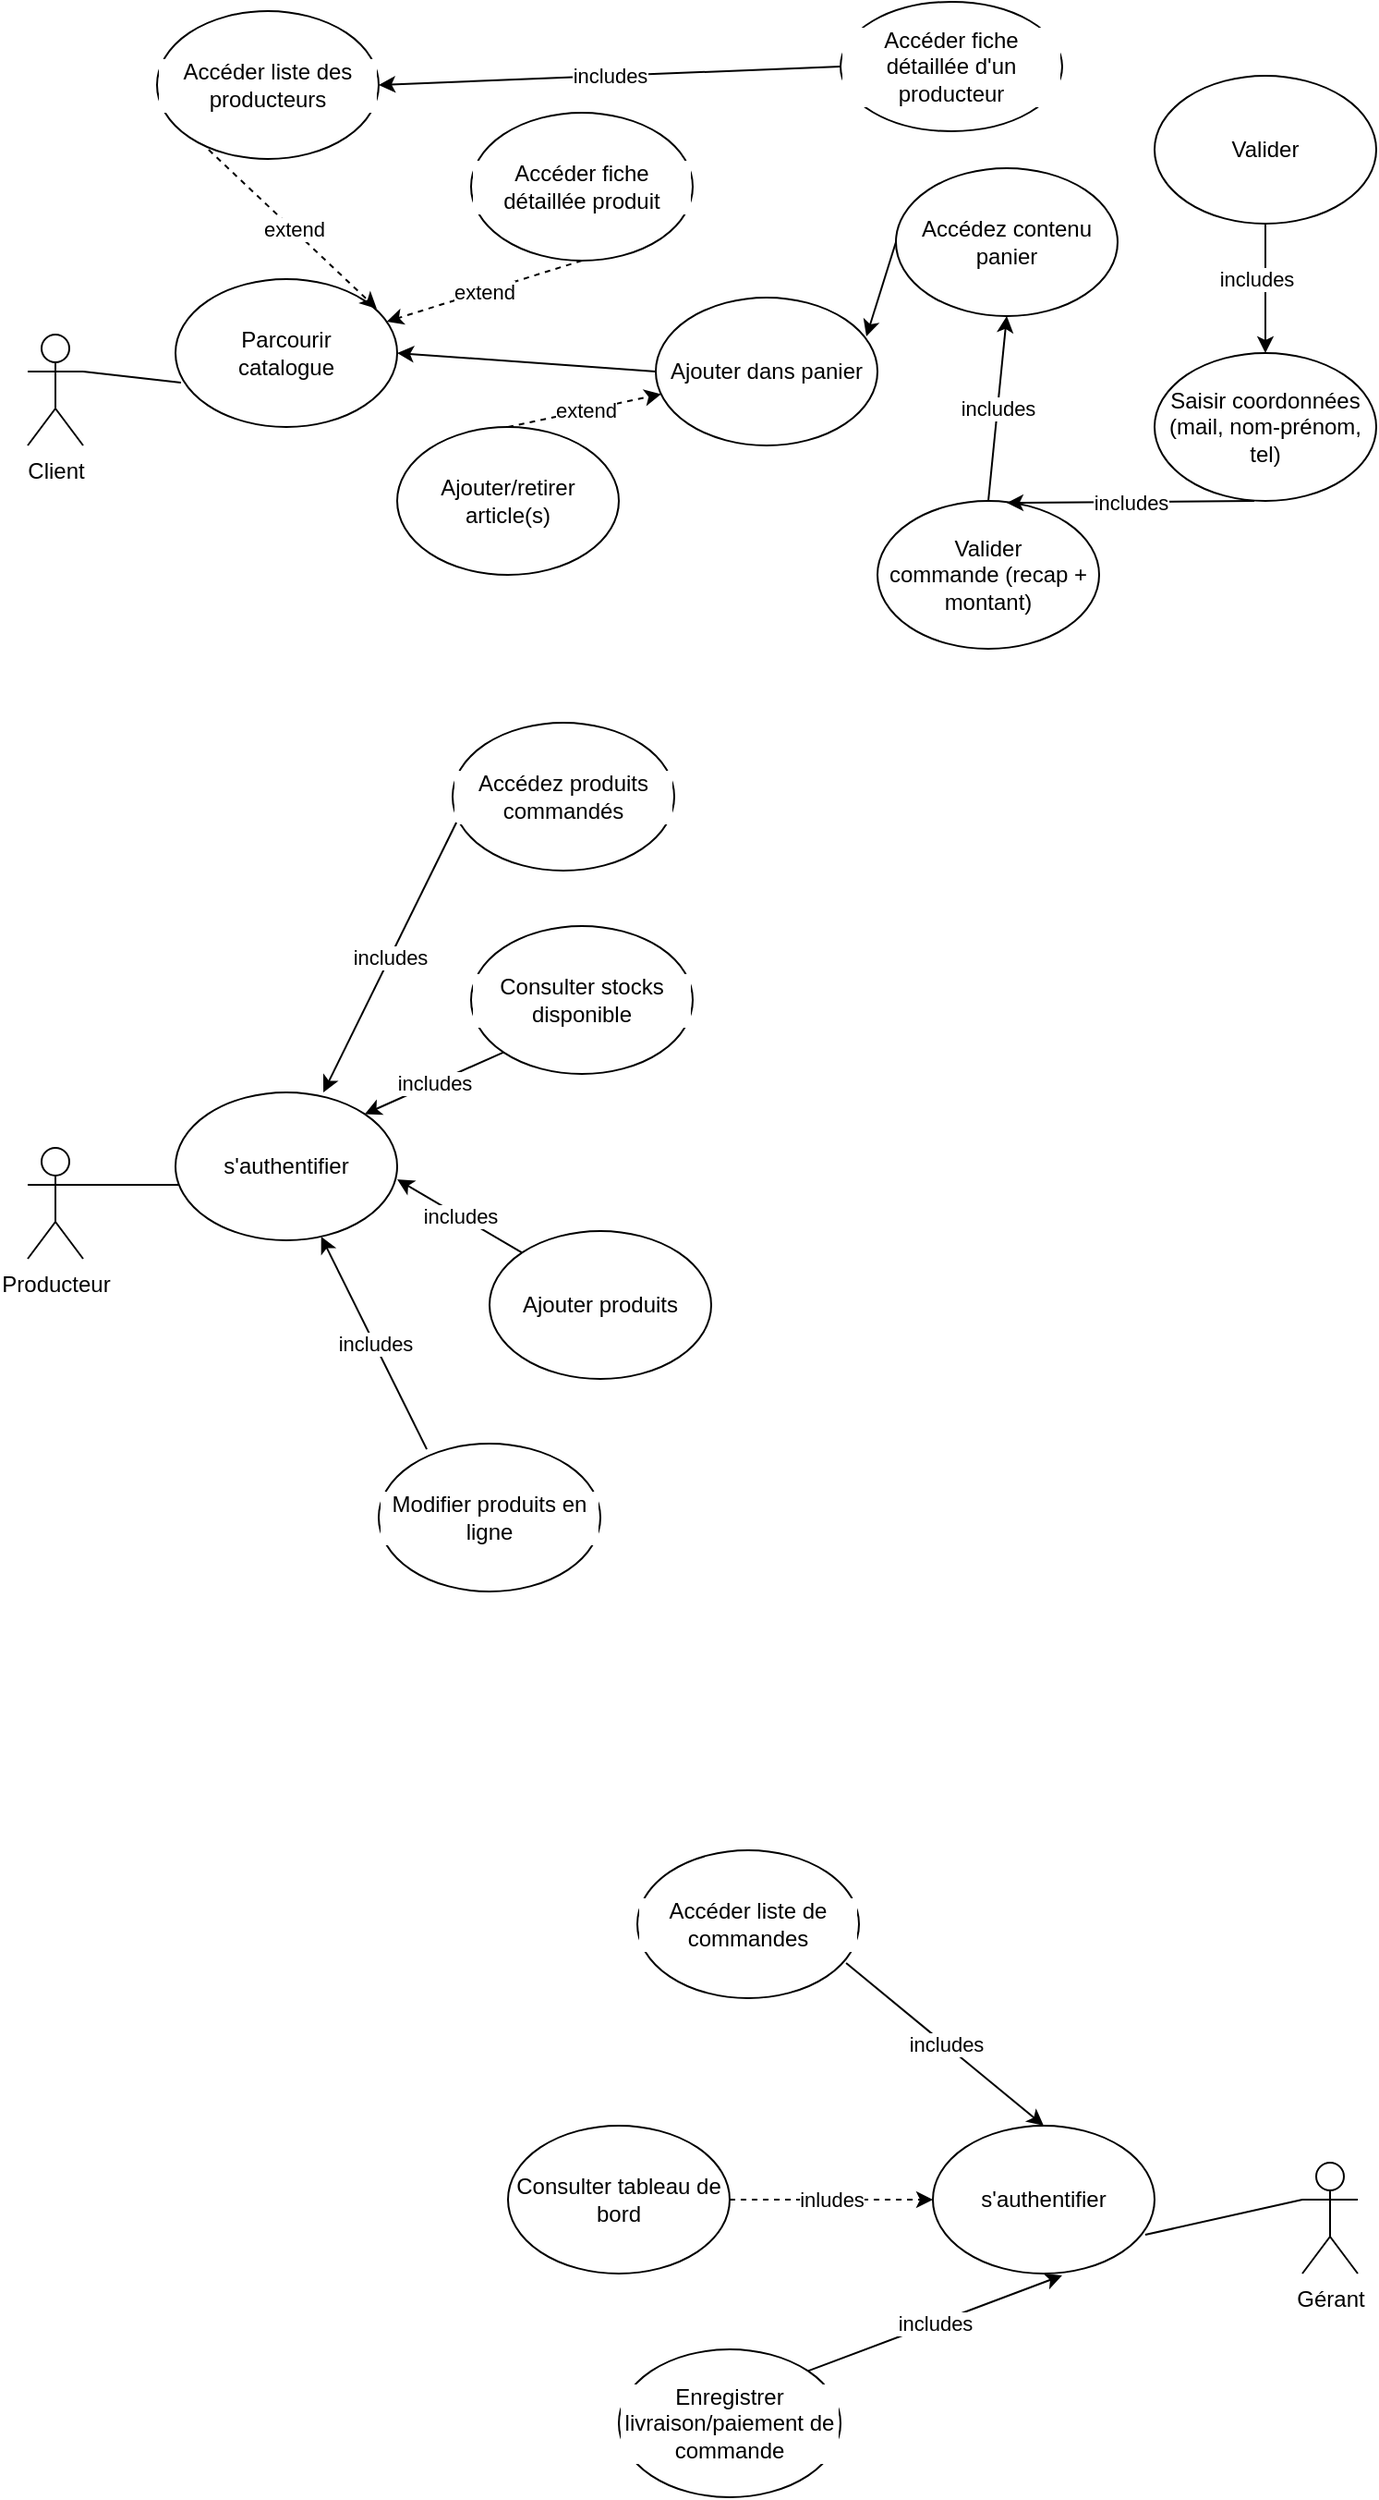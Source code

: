 <mxfile version="15.6.6" type="device"><diagram id="pB208yM6qoXVO0rB6hU9" name="Page-1"><mxGraphModel dx="782" dy="351" grid="1" gridSize="10" guides="1" tooltips="1" connect="1" arrows="1" fold="1" page="1" pageScale="1" pageWidth="827" pageHeight="1169" math="0" shadow="0"><root><mxCell id="0"/><mxCell id="1" parent="0"/><mxCell id="8mDD-580-uyYaR7jtncb-1" value="&lt;div&gt;Client&lt;/div&gt;&lt;div&gt;&lt;br&gt;&lt;/div&gt;" style="shape=umlActor;verticalLabelPosition=bottom;verticalAlign=top;html=1;outlineConnect=0;fillColor=default;strokeColor=default;fontColor=default;" parent="1" vertex="1"><mxGeometry x="70" y="180" width="30" height="60" as="geometry"/></mxCell><mxCell id="8mDD-580-uyYaR7jtncb-2" value="&lt;div&gt;Parcourir&lt;/div&gt;&lt;div&gt;catalogue&lt;/div&gt;" style="ellipse;whiteSpace=wrap;html=1;fontColor=default;strokeColor=default;fillColor=default;" parent="1" vertex="1"><mxGeometry x="150" y="150" width="120" height="80" as="geometry"/></mxCell><mxCell id="8mDD-580-uyYaR7jtncb-5" value="Ajouter dans panier" style="ellipse;whiteSpace=wrap;html=1;fontColor=default;strokeColor=default;fillColor=default;" parent="1" vertex="1"><mxGeometry x="410" y="160" width="120" height="80" as="geometry"/></mxCell><mxCell id="8mDD-580-uyYaR7jtncb-10" value="" style="endArrow=none;html=1;rounded=0;labelBackgroundColor=default;fontColor=default;strokeColor=default;exitX=1;exitY=0.333;exitDx=0;exitDy=0;exitPerimeter=0;entryX=0.025;entryY=0.7;entryDx=0;entryDy=0;entryPerimeter=0;" parent="1" source="8mDD-580-uyYaR7jtncb-1" target="8mDD-580-uyYaR7jtncb-2" edge="1"><mxGeometry width="50" height="50" relative="1" as="geometry"><mxPoint x="390" y="400" as="sourcePoint"/><mxPoint x="440" y="350" as="targetPoint"/></mxGeometry></mxCell><mxCell id="8mDD-580-uyYaR7jtncb-11" value="&lt;div&gt;Valider&lt;br&gt;&lt;/div&gt;&lt;div&gt;commande (recap + montant)&lt;br&gt;&lt;/div&gt;" style="ellipse;whiteSpace=wrap;html=1;fontColor=default;strokeColor=default;fillColor=default;" parent="1" vertex="1"><mxGeometry x="530" y="270" width="120" height="80" as="geometry"/></mxCell><mxCell id="8mDD-580-uyYaR7jtncb-18" value="" style="endArrow=classic;html=1;rounded=0;labelBackgroundColor=default;fontColor=default;strokeColor=default;entryX=0.5;entryY=1;entryDx=0;entryDy=0;exitX=0.5;exitY=0;exitDx=0;exitDy=0;" parent="1" source="8mDD-580-uyYaR7jtncb-11" target="aWwnXDQbLWkT4Az3MTcr-6" edge="1"><mxGeometry relative="1" as="geometry"><mxPoint x="360" y="380" as="sourcePoint"/><mxPoint x="460" y="380" as="targetPoint"/></mxGeometry></mxCell><mxCell id="8mDD-580-uyYaR7jtncb-19" value="includes" style="edgeLabel;resizable=0;html=1;align=center;verticalAlign=middle;fontColor=default;strokeColor=default;fillColor=default;" parent="8mDD-580-uyYaR7jtncb-18" connectable="0" vertex="1"><mxGeometry relative="1" as="geometry"/></mxCell><mxCell id="8mDD-580-uyYaR7jtncb-20" value="Valider" style="ellipse;whiteSpace=wrap;html=1;fontColor=default;strokeColor=default;fillColor=default;" parent="1" vertex="1"><mxGeometry x="680" y="40" width="120" height="80" as="geometry"/></mxCell><mxCell id="8mDD-580-uyYaR7jtncb-21" value="" style="endArrow=classic;html=1;rounded=0;labelBackgroundColor=default;fontColor=default;strokeColor=default;exitX=0.5;exitY=1;exitDx=0;exitDy=0;entryX=0.5;entryY=0;entryDx=0;entryDy=0;" parent="1" source="8mDD-580-uyYaR7jtncb-20" target="8mDD-580-uyYaR7jtncb-36" edge="1"><mxGeometry relative="1" as="geometry"><mxPoint x="360" y="320" as="sourcePoint"/><mxPoint x="750" y="130" as="targetPoint"/></mxGeometry></mxCell><mxCell id="8mDD-580-uyYaR7jtncb-22" value="includes" style="edgeLabel;resizable=0;html=1;align=center;verticalAlign=middle;fontColor=default;strokeColor=default;fillColor=default;labelBackgroundColor=default;" parent="8mDD-580-uyYaR7jtncb-21" connectable="0" vertex="1"><mxGeometry relative="1" as="geometry"><mxPoint x="-5" y="-5" as="offset"/></mxGeometry></mxCell><mxCell id="8mDD-580-uyYaR7jtncb-23" value="Ajouter/retirer article(s)" style="ellipse;whiteSpace=wrap;html=1;fontColor=default;strokeColor=default;fillColor=default;" parent="1" vertex="1"><mxGeometry x="270" y="230" width="120" height="80" as="geometry"/></mxCell><mxCell id="8mDD-580-uyYaR7jtncb-24" value="" style="endArrow=classic;html=1;rounded=0;labelBackgroundColor=default;fontColor=default;strokeColor=default;exitX=0.5;exitY=0;exitDx=0;exitDy=0;dashed=1;" parent="1" source="8mDD-580-uyYaR7jtncb-23" target="8mDD-580-uyYaR7jtncb-5" edge="1"><mxGeometry relative="1" as="geometry"><mxPoint x="360" y="250" as="sourcePoint"/><mxPoint x="490" y="111" as="targetPoint"/></mxGeometry></mxCell><mxCell id="8mDD-580-uyYaR7jtncb-25" value="extend" style="edgeLabel;resizable=0;html=1;align=center;verticalAlign=middle;fontColor=default;strokeColor=default;fillColor=default;" parent="8mDD-580-uyYaR7jtncb-24" connectable="0" vertex="1"><mxGeometry relative="1" as="geometry"/></mxCell><mxCell id="8mDD-580-uyYaR7jtncb-36" value="Saisir coordonnées (mail, nom-prénom, tel)" style="ellipse;whiteSpace=wrap;html=1;fontColor=default;strokeColor=default;fillColor=default;" parent="1" vertex="1"><mxGeometry x="680" y="190" width="120" height="80" as="geometry"/></mxCell><mxCell id="8mDD-580-uyYaR7jtncb-37" value="" style="endArrow=classic;html=1;rounded=0;labelBackgroundColor=default;fontColor=default;strokeColor=default;exitX=0.45;exitY=1;exitDx=0;exitDy=0;exitPerimeter=0;entryX=0.583;entryY=0.013;entryDx=0;entryDy=0;entryPerimeter=0;" parent="1" source="8mDD-580-uyYaR7jtncb-36" target="8mDD-580-uyYaR7jtncb-11" edge="1"><mxGeometry relative="1" as="geometry"><mxPoint x="360" y="370" as="sourcePoint"/><mxPoint x="750" y="290" as="targetPoint"/></mxGeometry></mxCell><mxCell id="8mDD-580-uyYaR7jtncb-38" value="includes" style="edgeLabel;resizable=0;html=1;align=center;verticalAlign=middle;labelBackgroundColor=default;fontColor=default;strokeColor=default;fillColor=default;" parent="8mDD-580-uyYaR7jtncb-37" connectable="0" vertex="1"><mxGeometry relative="1" as="geometry"/></mxCell><mxCell id="8mDD-580-uyYaR7jtncb-41" value="Producteur" style="shape=umlActor;verticalLabelPosition=bottom;verticalAlign=top;html=1;outlineConnect=0;labelBackgroundColor=default;fontColor=default;strokeColor=default;fillColor=default;" parent="1" vertex="1"><mxGeometry x="70" y="620" width="30" height="60" as="geometry"/></mxCell><mxCell id="8mDD-580-uyYaR7jtncb-42" value="s'authentifier" style="ellipse;whiteSpace=wrap;html=1;labelBackgroundColor=default;fontColor=default;strokeColor=default;fillColor=default;" parent="1" vertex="1"><mxGeometry x="150" y="590" width="120" height="80" as="geometry"/></mxCell><mxCell id="8mDD-580-uyYaR7jtncb-43" value="" style="endArrow=none;html=1;rounded=0;labelBackgroundColor=default;fontColor=default;strokeColor=default;exitX=1;exitY=0.333;exitDx=0;exitDy=0;exitPerimeter=0;entryX=0.017;entryY=0.625;entryDx=0;entryDy=0;entryPerimeter=0;" parent="1" source="8mDD-580-uyYaR7jtncb-41" target="8mDD-580-uyYaR7jtncb-42" edge="1"><mxGeometry width="50" height="50" relative="1" as="geometry"><mxPoint x="390" y="550" as="sourcePoint"/><mxPoint x="440" y="500" as="targetPoint"/></mxGeometry></mxCell><mxCell id="8mDD-580-uyYaR7jtncb-44" value="Accéder fiche détaillée produit" style="ellipse;whiteSpace=wrap;html=1;labelBackgroundColor=default;fontColor=default;strokeColor=default;fillColor=default;" parent="1" vertex="1"><mxGeometry x="310" y="60" width="120" height="80" as="geometry"/></mxCell><mxCell id="8mDD-580-uyYaR7jtncb-45" value="Accéder liste des producteurs" style="ellipse;whiteSpace=wrap;html=1;labelBackgroundColor=default;fontColor=default;strokeColor=default;fillColor=default;" parent="1" vertex="1"><mxGeometry x="140" y="5" width="120" height="80" as="geometry"/></mxCell><mxCell id="8mDD-580-uyYaR7jtncb-48" value="Accédez produits commandés" style="ellipse;whiteSpace=wrap;html=1;labelBackgroundColor=default;fontColor=default;strokeColor=default;fillColor=default;" parent="1" vertex="1"><mxGeometry x="300" y="390" width="120" height="80" as="geometry"/></mxCell><mxCell id="8mDD-580-uyYaR7jtncb-49" value="Consulter stocks disponible" style="ellipse;whiteSpace=wrap;html=1;labelBackgroundColor=default;fontColor=default;strokeColor=default;fillColor=default;" parent="1" vertex="1"><mxGeometry x="310" y="500" width="120" height="80" as="geometry"/></mxCell><mxCell id="8mDD-580-uyYaR7jtncb-51" value="Ajouter produits" style="ellipse;whiteSpace=wrap;html=1;labelBackgroundColor=default;fontColor=default;strokeColor=default;fillColor=default;" parent="1" vertex="1"><mxGeometry x="320" y="665" width="120" height="80" as="geometry"/></mxCell><mxCell id="8mDD-580-uyYaR7jtncb-52" value="Modifier produits en ligne" style="ellipse;whiteSpace=wrap;html=1;labelBackgroundColor=default;fontColor=default;strokeColor=default;fillColor=default;" parent="1" vertex="1"><mxGeometry x="260" y="780" width="120" height="80" as="geometry"/></mxCell><mxCell id="8mDD-580-uyYaR7jtncb-53" style="edgeStyle=orthogonalEdgeStyle;rounded=0;orthogonalLoop=1;jettySize=auto;html=1;exitX=0.5;exitY=1;exitDx=0;exitDy=0;labelBackgroundColor=default;fontColor=default;endArrow=classic;endFill=1;strokeColor=default;" parent="1" source="8mDD-580-uyYaR7jtncb-49" target="8mDD-580-uyYaR7jtncb-49" edge="1"><mxGeometry relative="1" as="geometry"/></mxCell><mxCell id="8mDD-580-uyYaR7jtncb-58" value="Gérant" style="shape=umlActor;verticalLabelPosition=bottom;verticalAlign=top;html=1;outlineConnect=0;labelBackgroundColor=default;fontColor=default;strokeColor=default;fillColor=default;" parent="1" vertex="1"><mxGeometry x="760" y="1169" width="30" height="60" as="geometry"/></mxCell><mxCell id="8mDD-580-uyYaR7jtncb-63" value="s'authentifier" style="ellipse;whiteSpace=wrap;html=1;labelBackgroundColor=default;fontColor=default;strokeColor=default;fillColor=default;" parent="1" vertex="1"><mxGeometry x="560" y="1149" width="120" height="80" as="geometry"/></mxCell><mxCell id="54AtP7DnE4leQZ5x9LpR-1" value="Accéder liste de commandes" style="ellipse;whiteSpace=wrap;html=1;labelBackgroundColor=default;fontColor=default;strokeColor=default;fillColor=default;" parent="1" vertex="1"><mxGeometry x="400" y="1000" width="120" height="80" as="geometry"/></mxCell><mxCell id="54AtP7DnE4leQZ5x9LpR-5" value="" style="endArrow=none;html=1;rounded=0;labelBackgroundColor=default;fontColor=default;strokeColor=default;exitX=0;exitY=0.333;exitDx=0;exitDy=0;exitPerimeter=0;entryX=0.958;entryY=0.738;entryDx=0;entryDy=0;entryPerimeter=0;" parent="1" source="8mDD-580-uyYaR7jtncb-58" target="8mDD-580-uyYaR7jtncb-63" edge="1"><mxGeometry width="50" height="50" relative="1" as="geometry"><mxPoint x="390" y="650" as="sourcePoint"/><mxPoint x="670" y="470" as="targetPoint"/></mxGeometry></mxCell><mxCell id="54AtP7DnE4leQZ5x9LpR-10" value="" style="endArrow=classic;html=1;rounded=0;labelBackgroundColor=default;fontColor=default;strokeColor=default;exitX=0.017;exitY=0.675;exitDx=0;exitDy=0;exitPerimeter=0;entryX=0.667;entryY=0;entryDx=0;entryDy=0;entryPerimeter=0;" parent="1" source="8mDD-580-uyYaR7jtncb-48" target="8mDD-580-uyYaR7jtncb-42" edge="1"><mxGeometry relative="1" as="geometry"><mxPoint x="360" y="570" as="sourcePoint"/><mxPoint x="460" y="570" as="targetPoint"/></mxGeometry></mxCell><mxCell id="54AtP7DnE4leQZ5x9LpR-11" value="includes" style="edgeLabel;resizable=0;html=1;align=center;verticalAlign=middle;labelBackgroundColor=default;fontColor=default;strokeColor=default;fillColor=default;" parent="54AtP7DnE4leQZ5x9LpR-10" connectable="0" vertex="1"><mxGeometry relative="1" as="geometry"/></mxCell><mxCell id="54AtP7DnE4leQZ5x9LpR-18" value="" style="endArrow=classic;html=1;rounded=0;labelBackgroundColor=default;fontColor=default;strokeColor=default;exitX=0;exitY=0.5;exitDx=0;exitDy=0;entryX=1;entryY=0.5;entryDx=0;entryDy=0;" parent="1" source="8mDD-580-uyYaR7jtncb-5" target="8mDD-580-uyYaR7jtncb-2" edge="1"><mxGeometry width="50" height="50" relative="1" as="geometry"><mxPoint x="390" y="230" as="sourcePoint"/><mxPoint x="440" y="180" as="targetPoint"/></mxGeometry></mxCell><mxCell id="54AtP7DnE4leQZ5x9LpR-21" value="" style="endArrow=classic;html=1;rounded=0;labelBackgroundColor=default;fontColor=default;strokeColor=default;exitX=0;exitY=1;exitDx=0;exitDy=0;entryX=1;entryY=0;entryDx=0;entryDy=0;" parent="1" source="8mDD-580-uyYaR7jtncb-49" target="8mDD-580-uyYaR7jtncb-42" edge="1"><mxGeometry relative="1" as="geometry"><mxPoint x="360" y="570" as="sourcePoint"/><mxPoint x="460" y="570" as="targetPoint"/></mxGeometry></mxCell><mxCell id="54AtP7DnE4leQZ5x9LpR-22" value="includes" style="edgeLabel;resizable=0;html=1;align=center;verticalAlign=middle;labelBackgroundColor=default;fontColor=default;strokeColor=default;fillColor=default;" parent="54AtP7DnE4leQZ5x9LpR-21" connectable="0" vertex="1"><mxGeometry relative="1" as="geometry"/></mxCell><mxCell id="54AtP7DnE4leQZ5x9LpR-23" value="" style="endArrow=classic;html=1;rounded=0;labelBackgroundColor=default;fontColor=default;strokeColor=default;exitX=0;exitY=0;exitDx=0;exitDy=0;entryX=1;entryY=0.588;entryDx=0;entryDy=0;entryPerimeter=0;" parent="1" source="8mDD-580-uyYaR7jtncb-51" target="8mDD-580-uyYaR7jtncb-42" edge="1"><mxGeometry relative="1" as="geometry"><mxPoint x="360" y="570" as="sourcePoint"/><mxPoint x="460" y="570" as="targetPoint"/></mxGeometry></mxCell><mxCell id="54AtP7DnE4leQZ5x9LpR-24" value="includes" style="edgeLabel;resizable=0;html=1;align=center;verticalAlign=middle;labelBackgroundColor=default;fontColor=default;strokeColor=default;fillColor=default;" parent="54AtP7DnE4leQZ5x9LpR-23" connectable="0" vertex="1"><mxGeometry relative="1" as="geometry"/></mxCell><mxCell id="54AtP7DnE4leQZ5x9LpR-25" value="" style="endArrow=classic;html=1;rounded=0;labelBackgroundColor=default;fontColor=default;strokeColor=default;exitX=0.217;exitY=0.038;exitDx=0;exitDy=0;exitPerimeter=0;" parent="1" source="8mDD-580-uyYaR7jtncb-52" target="8mDD-580-uyYaR7jtncb-42" edge="1"><mxGeometry relative="1" as="geometry"><mxPoint x="360" y="570" as="sourcePoint"/><mxPoint x="460" y="570" as="targetPoint"/></mxGeometry></mxCell><mxCell id="54AtP7DnE4leQZ5x9LpR-26" value="includes" style="edgeLabel;resizable=0;html=1;align=center;verticalAlign=middle;labelBackgroundColor=default;fontColor=default;strokeColor=default;fillColor=default;" parent="54AtP7DnE4leQZ5x9LpR-25" connectable="0" vertex="1"><mxGeometry relative="1" as="geometry"/></mxCell><mxCell id="54AtP7DnE4leQZ5x9LpR-28" value="" style="endArrow=classic;html=1;rounded=0;labelBackgroundColor=default;fontColor=default;strokeColor=default;exitX=0.942;exitY=0.763;exitDx=0;exitDy=0;exitPerimeter=0;entryX=0.5;entryY=0;entryDx=0;entryDy=0;" parent="1" source="54AtP7DnE4leQZ5x9LpR-1" target="8mDD-580-uyYaR7jtncb-63" edge="1"><mxGeometry relative="1" as="geometry"><mxPoint x="360" y="720" as="sourcePoint"/><mxPoint x="460" y="720" as="targetPoint"/></mxGeometry></mxCell><mxCell id="54AtP7DnE4leQZ5x9LpR-29" value="includes" style="edgeLabel;resizable=0;html=1;align=center;verticalAlign=middle;labelBackgroundColor=default;fontColor=default;strokeColor=default;fillColor=default;" parent="54AtP7DnE4leQZ5x9LpR-28" connectable="0" vertex="1"><mxGeometry relative="1" as="geometry"/></mxCell><mxCell id="54AtP7DnE4leQZ5x9LpR-44" value="" style="endArrow=classic;html=1;rounded=0;labelBackgroundColor=default;fontColor=default;strokeColor=default;exitX=0.233;exitY=0.938;exitDx=0;exitDy=0;exitPerimeter=0;entryX=0.908;entryY=0.2;entryDx=0;entryDy=0;entryPerimeter=0;dashed=1;" parent="1" source="8mDD-580-uyYaR7jtncb-45" target="8mDD-580-uyYaR7jtncb-2" edge="1"><mxGeometry relative="1" as="geometry"><mxPoint x="360" y="240" as="sourcePoint"/><mxPoint x="460" y="240" as="targetPoint"/></mxGeometry></mxCell><mxCell id="54AtP7DnE4leQZ5x9LpR-45" value="extend" style="edgeLabel;resizable=0;html=1;align=center;verticalAlign=middle;labelBackgroundColor=default;fontColor=default;strokeColor=default;fillColor=default;" parent="54AtP7DnE4leQZ5x9LpR-44" connectable="0" vertex="1"><mxGeometry relative="1" as="geometry"/></mxCell><mxCell id="54AtP7DnE4leQZ5x9LpR-46" value="" style="endArrow=classic;html=1;rounded=0;labelBackgroundColor=default;fontColor=default;strokeColor=default;exitX=0.5;exitY=1;exitDx=0;exitDy=0;dashed=1;" parent="1" source="8mDD-580-uyYaR7jtncb-44" target="8mDD-580-uyYaR7jtncb-2" edge="1"><mxGeometry relative="1" as="geometry"><mxPoint x="360" y="240" as="sourcePoint"/><mxPoint x="460" y="240" as="targetPoint"/></mxGeometry></mxCell><mxCell id="54AtP7DnE4leQZ5x9LpR-47" value="extend" style="edgeLabel;resizable=0;html=1;align=center;verticalAlign=middle;labelBackgroundColor=default;fontColor=default;strokeColor=default;fillColor=default;" parent="54AtP7DnE4leQZ5x9LpR-46" connectable="0" vertex="1"><mxGeometry relative="1" as="geometry"/></mxCell><mxCell id="54AtP7DnE4leQZ5x9LpR-49" value="Enregistrer livraison/paiement de commande" style="ellipse;whiteSpace=wrap;html=1;labelBackgroundColor=default;fontColor=default;strokeColor=default;fillColor=default;" parent="1" vertex="1"><mxGeometry x="390" y="1270" width="120" height="80" as="geometry"/></mxCell><mxCell id="54AtP7DnE4leQZ5x9LpR-53" value="" style="endArrow=classic;html=1;rounded=0;labelBackgroundColor=default;fontColor=default;strokeColor=default;exitX=1;exitY=0;exitDx=0;exitDy=0;entryX=0.583;entryY=1.013;entryDx=0;entryDy=0;entryPerimeter=0;" parent="1" source="54AtP7DnE4leQZ5x9LpR-49" target="8mDD-580-uyYaR7jtncb-63" edge="1"><mxGeometry relative="1" as="geometry"><mxPoint x="360" y="1350" as="sourcePoint"/><mxPoint x="460" y="1350" as="targetPoint"/></mxGeometry></mxCell><mxCell id="54AtP7DnE4leQZ5x9LpR-54" value="includes" style="edgeLabel;resizable=0;html=1;align=center;verticalAlign=middle;labelBackgroundColor=default;fontColor=default;strokeColor=default;fillColor=default;" parent="54AtP7DnE4leQZ5x9LpR-53" connectable="0" vertex="1"><mxGeometry relative="1" as="geometry"/></mxCell><mxCell id="aWwnXDQbLWkT4Az3MTcr-1" value="Consulter tableau de bord" style="ellipse;whiteSpace=wrap;html=1;fillColor=default;strokeColor=default;fontColor=default;" vertex="1" parent="1"><mxGeometry x="330" y="1149" width="120" height="80" as="geometry"/></mxCell><mxCell id="aWwnXDQbLWkT4Az3MTcr-2" value="Accéder fiche détaillée d'un producteur" style="ellipse;whiteSpace=wrap;html=1;labelBackgroundColor=default;fillColor=default;strokeColor=default;fontColor=default;" vertex="1" parent="1"><mxGeometry x="510" width="120" height="70" as="geometry"/></mxCell><mxCell id="aWwnXDQbLWkT4Az3MTcr-4" value="" style="endArrow=classic;html=1;rounded=0;exitX=0;exitY=0.5;exitDx=0;exitDy=0;entryX=1;entryY=0.5;entryDx=0;entryDy=0;" edge="1" parent="1" source="aWwnXDQbLWkT4Az3MTcr-2" target="8mDD-580-uyYaR7jtncb-45"><mxGeometry relative="1" as="geometry"><mxPoint x="360" y="190" as="sourcePoint"/><mxPoint x="460" y="190" as="targetPoint"/></mxGeometry></mxCell><mxCell id="aWwnXDQbLWkT4Az3MTcr-5" value="includes" style="edgeLabel;resizable=0;html=1;align=center;verticalAlign=middle;" connectable="0" vertex="1" parent="aWwnXDQbLWkT4Az3MTcr-4"><mxGeometry relative="1" as="geometry"/></mxCell><mxCell id="aWwnXDQbLWkT4Az3MTcr-6" value="Accédez contenu panier" style="ellipse;whiteSpace=wrap;html=1;fontColor=default;" vertex="1" parent="1"><mxGeometry x="540" y="90" width="120" height="80" as="geometry"/></mxCell><mxCell id="aWwnXDQbLWkT4Az3MTcr-8" value="" style="endArrow=classic;html=1;rounded=0;labelBackgroundColor=default;fontColor=default;strokeColor=default;exitX=0;exitY=0.5;exitDx=0;exitDy=0;entryX=0.95;entryY=0.263;entryDx=0;entryDy=0;entryPerimeter=0;" edge="1" parent="1" source="aWwnXDQbLWkT4Az3MTcr-6" target="8mDD-580-uyYaR7jtncb-5"><mxGeometry width="50" height="50" relative="1" as="geometry"><mxPoint x="390" y="220" as="sourcePoint"/><mxPoint x="440" y="170" as="targetPoint"/></mxGeometry></mxCell><mxCell id="aWwnXDQbLWkT4Az3MTcr-11" value="" style="endArrow=classic;html=1;rounded=0;dashed=1;labelBackgroundColor=default;fontColor=default;strokeColor=default;exitX=1;exitY=0.5;exitDx=0;exitDy=0;entryX=0;entryY=0.5;entryDx=0;entryDy=0;" edge="1" parent="1" source="aWwnXDQbLWkT4Az3MTcr-1" target="8mDD-580-uyYaR7jtncb-63"><mxGeometry relative="1" as="geometry"><mxPoint x="340" y="1180" as="sourcePoint"/><mxPoint x="440" y="1180" as="targetPoint"/></mxGeometry></mxCell><mxCell id="aWwnXDQbLWkT4Az3MTcr-12" value="inludes" style="edgeLabel;resizable=0;html=1;align=center;verticalAlign=middle;labelBackgroundColor=default;fontColor=default;strokeColor=default;fillColor=default;" connectable="0" vertex="1" parent="aWwnXDQbLWkT4Az3MTcr-11"><mxGeometry relative="1" as="geometry"/></mxCell></root></mxGraphModel></diagram></mxfile>